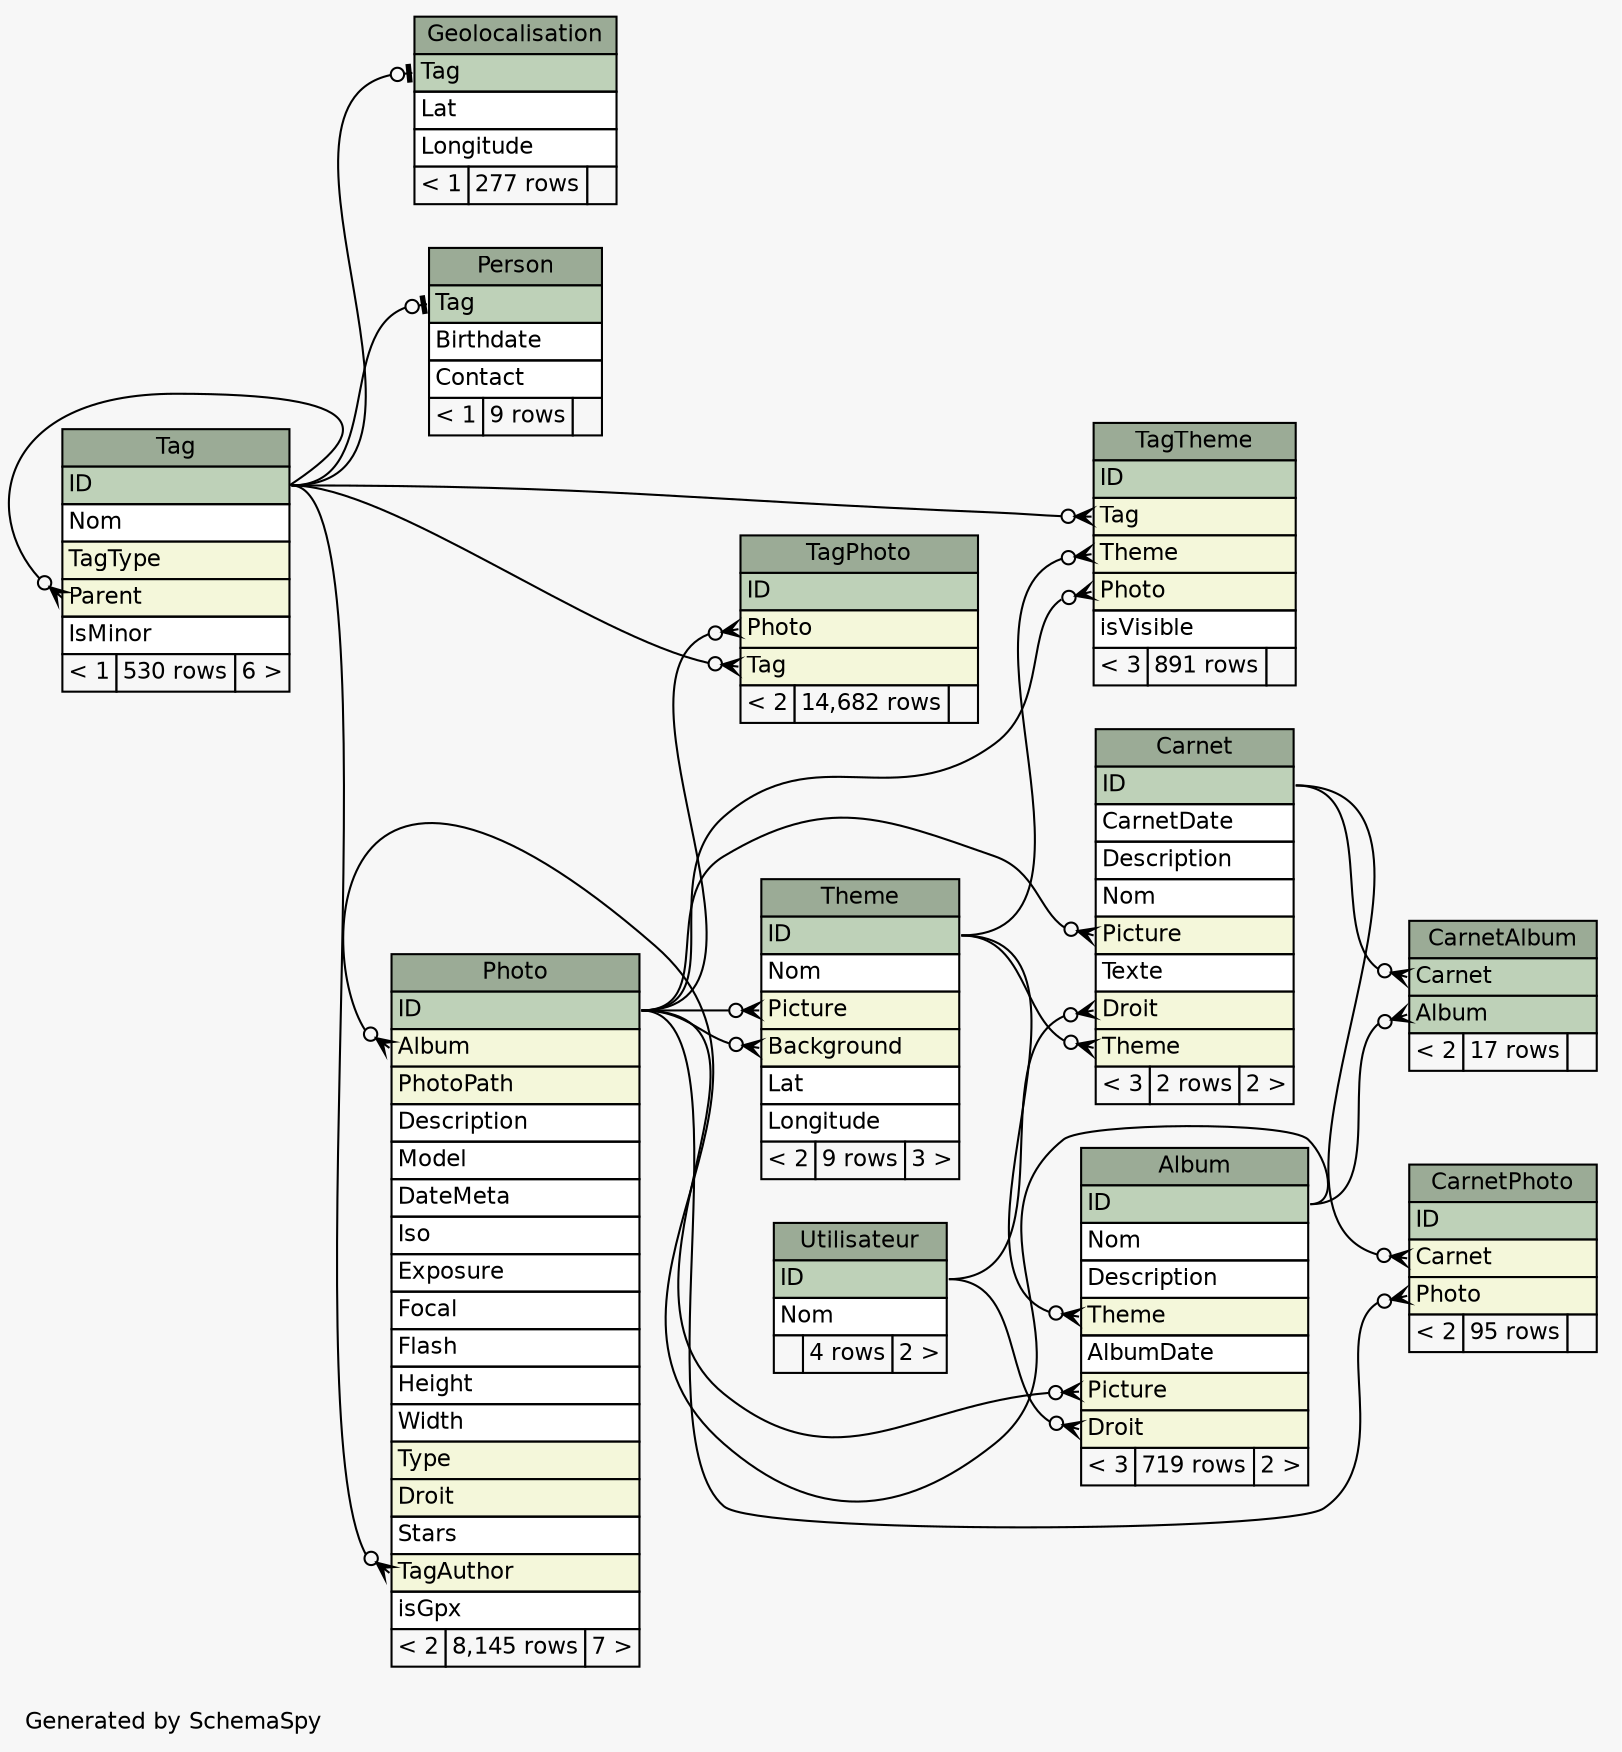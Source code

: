 // dot 2.28.0 on Linux 3.6.3-1-ARCH
// SchemaSpy rev 590
digraph "largeRelationshipsDiagram" {
  graph [
    rankdir="RL"
    bgcolor="#f7f7f7"
    label="\nGenerated by SchemaSpy"
    labeljust="l"
    nodesep="0.18"
    ranksep="0.46"
    fontname="Helvetica"
    fontsize="11"
  ];
  node [
    fontname="Helvetica"
    fontsize="11"
    shape="plaintext"
  ];
  edge [
    arrowsize="0.8"
  ];
  "Album" [
    label=<
    <TABLE BORDER="0" CELLBORDER="1" CELLSPACING="0" BGCOLOR="#ffffff">
      <TR><TD COLSPAN="3" BGCOLOR="#9bab96" ALIGN="CENTER">Album</TD></TR>
      <TR><TD PORT="ID" COLSPAN="3" BGCOLOR="#bed1b8" ALIGN="LEFT">ID</TD></TR>
      <TR><TD PORT="Nom" COLSPAN="3" ALIGN="LEFT">Nom</TD></TR>
      <TR><TD PORT="Description" COLSPAN="3" ALIGN="LEFT">Description</TD></TR>
      <TR><TD PORT="Theme" COLSPAN="3" BGCOLOR="#f4f7da" ALIGN="LEFT">Theme</TD></TR>
      <TR><TD PORT="AlbumDate" COLSPAN="3" ALIGN="LEFT">AlbumDate</TD></TR>
      <TR><TD PORT="Picture" COLSPAN="3" BGCOLOR="#f4f7da" ALIGN="LEFT">Picture</TD></TR>
      <TR><TD PORT="Droit" COLSPAN="3" BGCOLOR="#f4f7da" ALIGN="LEFT">Droit</TD></TR>
      <TR><TD ALIGN="LEFT" BGCOLOR="#f7f7f7">&lt; 3</TD><TD ALIGN="RIGHT" BGCOLOR="#f7f7f7">719 rows</TD><TD ALIGN="RIGHT" BGCOLOR="#f7f7f7">2 &gt;</TD></TR>
    </TABLE>>
    URL="tables/Album.html"
    tooltip="Album"
  ];
  "Carnet" [
    label=<
    <TABLE BORDER="0" CELLBORDER="1" CELLSPACING="0" BGCOLOR="#ffffff">
      <TR><TD COLSPAN="3" BGCOLOR="#9bab96" ALIGN="CENTER">Carnet</TD></TR>
      <TR><TD PORT="ID" COLSPAN="3" BGCOLOR="#bed1b8" ALIGN="LEFT">ID</TD></TR>
      <TR><TD PORT="CarnetDate" COLSPAN="3" ALIGN="LEFT">CarnetDate</TD></TR>
      <TR><TD PORT="Description" COLSPAN="3" ALIGN="LEFT">Description</TD></TR>
      <TR><TD PORT="Nom" COLSPAN="3" ALIGN="LEFT">Nom</TD></TR>
      <TR><TD PORT="Picture" COLSPAN="3" BGCOLOR="#f4f7da" ALIGN="LEFT">Picture</TD></TR>
      <TR><TD PORT="Texte" COLSPAN="3" ALIGN="LEFT">Texte</TD></TR>
      <TR><TD PORT="Droit" COLSPAN="3" BGCOLOR="#f4f7da" ALIGN="LEFT">Droit</TD></TR>
      <TR><TD PORT="Theme" COLSPAN="3" BGCOLOR="#f4f7da" ALIGN="LEFT">Theme</TD></TR>
      <TR><TD ALIGN="LEFT" BGCOLOR="#f7f7f7">&lt; 3</TD><TD ALIGN="RIGHT" BGCOLOR="#f7f7f7">2 rows</TD><TD ALIGN="RIGHT" BGCOLOR="#f7f7f7">2 &gt;</TD></TR>
    </TABLE>>
    URL="tables/Carnet.html"
    tooltip="Carnet"
  ];
  "CarnetAlbum" [
    label=<
    <TABLE BORDER="0" CELLBORDER="1" CELLSPACING="0" BGCOLOR="#ffffff">
      <TR><TD COLSPAN="3" BGCOLOR="#9bab96" ALIGN="CENTER">CarnetAlbum</TD></TR>
      <TR><TD PORT="Carnet" COLSPAN="3" BGCOLOR="#bed1b8" ALIGN="LEFT">Carnet</TD></TR>
      <TR><TD PORT="Album" COLSPAN="3" BGCOLOR="#bed1b8" ALIGN="LEFT">Album</TD></TR>
      <TR><TD ALIGN="LEFT" BGCOLOR="#f7f7f7">&lt; 2</TD><TD ALIGN="RIGHT" BGCOLOR="#f7f7f7">17 rows</TD><TD ALIGN="RIGHT" BGCOLOR="#f7f7f7">  </TD></TR>
    </TABLE>>
    URL="tables/CarnetAlbum.html"
    tooltip="CarnetAlbum"
  ];
  "CarnetPhoto" [
    label=<
    <TABLE BORDER="0" CELLBORDER="1" CELLSPACING="0" BGCOLOR="#ffffff">
      <TR><TD COLSPAN="3" BGCOLOR="#9bab96" ALIGN="CENTER">CarnetPhoto</TD></TR>
      <TR><TD PORT="ID" COLSPAN="3" BGCOLOR="#bed1b8" ALIGN="LEFT">ID</TD></TR>
      <TR><TD PORT="Carnet" COLSPAN="3" BGCOLOR="#f4f7da" ALIGN="LEFT">Carnet</TD></TR>
      <TR><TD PORT="Photo" COLSPAN="3" BGCOLOR="#f4f7da" ALIGN="LEFT">Photo</TD></TR>
      <TR><TD ALIGN="LEFT" BGCOLOR="#f7f7f7">&lt; 2</TD><TD ALIGN="RIGHT" BGCOLOR="#f7f7f7">95 rows</TD><TD ALIGN="RIGHT" BGCOLOR="#f7f7f7">  </TD></TR>
    </TABLE>>
    URL="tables/CarnetPhoto.html"
    tooltip="CarnetPhoto"
  ];
  "Geolocalisation" [
    label=<
    <TABLE BORDER="0" CELLBORDER="1" CELLSPACING="0" BGCOLOR="#ffffff">
      <TR><TD COLSPAN="3" BGCOLOR="#9bab96" ALIGN="CENTER">Geolocalisation</TD></TR>
      <TR><TD PORT="Tag" COLSPAN="3" BGCOLOR="#bed1b8" ALIGN="LEFT">Tag</TD></TR>
      <TR><TD PORT="Lat" COLSPAN="3" ALIGN="LEFT">Lat</TD></TR>
      <TR><TD PORT="Longitude" COLSPAN="3" ALIGN="LEFT">Longitude</TD></TR>
      <TR><TD ALIGN="LEFT" BGCOLOR="#f7f7f7">&lt; 1</TD><TD ALIGN="RIGHT" BGCOLOR="#f7f7f7">277 rows</TD><TD ALIGN="RIGHT" BGCOLOR="#f7f7f7">  </TD></TR>
    </TABLE>>
    URL="tables/Geolocalisation.html"
    tooltip="Geolocalisation"
  ];
  "Person" [
    label=<
    <TABLE BORDER="0" CELLBORDER="1" CELLSPACING="0" BGCOLOR="#ffffff">
      <TR><TD COLSPAN="3" BGCOLOR="#9bab96" ALIGN="CENTER">Person</TD></TR>
      <TR><TD PORT="Tag" COLSPAN="3" BGCOLOR="#bed1b8" ALIGN="LEFT">Tag</TD></TR>
      <TR><TD PORT="Birthdate" COLSPAN="3" ALIGN="LEFT">Birthdate</TD></TR>
      <TR><TD PORT="Contact" COLSPAN="3" ALIGN="LEFT">Contact</TD></TR>
      <TR><TD ALIGN="LEFT" BGCOLOR="#f7f7f7">&lt; 1</TD><TD ALIGN="RIGHT" BGCOLOR="#f7f7f7">9 rows</TD><TD ALIGN="RIGHT" BGCOLOR="#f7f7f7">  </TD></TR>
    </TABLE>>
    URL="tables/Person.html"
    tooltip="Person"
  ];
  "Photo" [
    label=<
    <TABLE BORDER="0" CELLBORDER="1" CELLSPACING="0" BGCOLOR="#ffffff">
      <TR><TD COLSPAN="3" BGCOLOR="#9bab96" ALIGN="CENTER">Photo</TD></TR>
      <TR><TD PORT="ID" COLSPAN="3" BGCOLOR="#bed1b8" ALIGN="LEFT">ID</TD></TR>
      <TR><TD PORT="Album" COLSPAN="3" BGCOLOR="#f4f7da" ALIGN="LEFT">Album</TD></TR>
      <TR><TD PORT="PhotoPath" COLSPAN="3" BGCOLOR="#f4f7da" ALIGN="LEFT">PhotoPath</TD></TR>
      <TR><TD PORT="Description" COLSPAN="3" ALIGN="LEFT">Description</TD></TR>
      <TR><TD PORT="Model" COLSPAN="3" ALIGN="LEFT">Model</TD></TR>
      <TR><TD PORT="DateMeta" COLSPAN="3" ALIGN="LEFT">DateMeta</TD></TR>
      <TR><TD PORT="Iso" COLSPAN="3" ALIGN="LEFT">Iso</TD></TR>
      <TR><TD PORT="Exposure" COLSPAN="3" ALIGN="LEFT">Exposure</TD></TR>
      <TR><TD PORT="Focal" COLSPAN="3" ALIGN="LEFT">Focal</TD></TR>
      <TR><TD PORT="Flash" COLSPAN="3" ALIGN="LEFT">Flash</TD></TR>
      <TR><TD PORT="Height" COLSPAN="3" ALIGN="LEFT">Height</TD></TR>
      <TR><TD PORT="Width" COLSPAN="3" ALIGN="LEFT">Width</TD></TR>
      <TR><TD PORT="Type" COLSPAN="3" BGCOLOR="#f4f7da" ALIGN="LEFT">Type</TD></TR>
      <TR><TD PORT="Droit" COLSPAN="3" BGCOLOR="#f4f7da" ALIGN="LEFT">Droit</TD></TR>
      <TR><TD PORT="Stars" COLSPAN="3" ALIGN="LEFT">Stars</TD></TR>
      <TR><TD PORT="TagAuthor" COLSPAN="3" BGCOLOR="#f4f7da" ALIGN="LEFT">TagAuthor</TD></TR>
      <TR><TD PORT="isGpx" COLSPAN="3" ALIGN="LEFT">isGpx</TD></TR>
      <TR><TD ALIGN="LEFT" BGCOLOR="#f7f7f7">&lt; 2</TD><TD ALIGN="RIGHT" BGCOLOR="#f7f7f7">8,145 rows</TD><TD ALIGN="RIGHT" BGCOLOR="#f7f7f7">7 &gt;</TD></TR>
    </TABLE>>
    URL="tables/Photo.html"
    tooltip="Photo"
  ];
  "Tag" [
    label=<
    <TABLE BORDER="0" CELLBORDER="1" CELLSPACING="0" BGCOLOR="#ffffff">
      <TR><TD COLSPAN="3" BGCOLOR="#9bab96" ALIGN="CENTER">Tag</TD></TR>
      <TR><TD PORT="ID" COLSPAN="3" BGCOLOR="#bed1b8" ALIGN="LEFT">ID</TD></TR>
      <TR><TD PORT="Nom" COLSPAN="3" ALIGN="LEFT">Nom</TD></TR>
      <TR><TD PORT="TagType" COLSPAN="3" BGCOLOR="#f4f7da" ALIGN="LEFT">TagType</TD></TR>
      <TR><TD PORT="Parent" COLSPAN="3" BGCOLOR="#f4f7da" ALIGN="LEFT">Parent</TD></TR>
      <TR><TD PORT="IsMinor" COLSPAN="3" ALIGN="LEFT">IsMinor</TD></TR>
      <TR><TD ALIGN="LEFT" BGCOLOR="#f7f7f7">&lt; 1</TD><TD ALIGN="RIGHT" BGCOLOR="#f7f7f7">530 rows</TD><TD ALIGN="RIGHT" BGCOLOR="#f7f7f7">6 &gt;</TD></TR>
    </TABLE>>
    URL="tables/Tag.html"
    tooltip="Tag"
  ];
  "TagPhoto" [
    label=<
    <TABLE BORDER="0" CELLBORDER="1" CELLSPACING="0" BGCOLOR="#ffffff">
      <TR><TD COLSPAN="3" BGCOLOR="#9bab96" ALIGN="CENTER">TagPhoto</TD></TR>
      <TR><TD PORT="ID" COLSPAN="3" BGCOLOR="#bed1b8" ALIGN="LEFT">ID</TD></TR>
      <TR><TD PORT="Photo" COLSPAN="3" BGCOLOR="#f4f7da" ALIGN="LEFT">Photo</TD></TR>
      <TR><TD PORT="Tag" COLSPAN="3" BGCOLOR="#f4f7da" ALIGN="LEFT">Tag</TD></TR>
      <TR><TD ALIGN="LEFT" BGCOLOR="#f7f7f7">&lt; 2</TD><TD ALIGN="RIGHT" BGCOLOR="#f7f7f7">14,682 rows</TD><TD ALIGN="RIGHT" BGCOLOR="#f7f7f7">  </TD></TR>
    </TABLE>>
    URL="tables/TagPhoto.html"
    tooltip="TagPhoto"
  ];
  "TagTheme" [
    label=<
    <TABLE BORDER="0" CELLBORDER="1" CELLSPACING="0" BGCOLOR="#ffffff">
      <TR><TD COLSPAN="3" BGCOLOR="#9bab96" ALIGN="CENTER">TagTheme</TD></TR>
      <TR><TD PORT="ID" COLSPAN="3" BGCOLOR="#bed1b8" ALIGN="LEFT">ID</TD></TR>
      <TR><TD PORT="Tag" COLSPAN="3" BGCOLOR="#f4f7da" ALIGN="LEFT">Tag</TD></TR>
      <TR><TD PORT="Theme" COLSPAN="3" BGCOLOR="#f4f7da" ALIGN="LEFT">Theme</TD></TR>
      <TR><TD PORT="Photo" COLSPAN="3" BGCOLOR="#f4f7da" ALIGN="LEFT">Photo</TD></TR>
      <TR><TD PORT="isVisible" COLSPAN="3" ALIGN="LEFT">isVisible</TD></TR>
      <TR><TD ALIGN="LEFT" BGCOLOR="#f7f7f7">&lt; 3</TD><TD ALIGN="RIGHT" BGCOLOR="#f7f7f7">891 rows</TD><TD ALIGN="RIGHT" BGCOLOR="#f7f7f7">  </TD></TR>
    </TABLE>>
    URL="tables/TagTheme.html"
    tooltip="TagTheme"
  ];
  "Theme" [
    label=<
    <TABLE BORDER="0" CELLBORDER="1" CELLSPACING="0" BGCOLOR="#ffffff">
      <TR><TD COLSPAN="3" BGCOLOR="#9bab96" ALIGN="CENTER">Theme</TD></TR>
      <TR><TD PORT="ID" COLSPAN="3" BGCOLOR="#bed1b8" ALIGN="LEFT">ID</TD></TR>
      <TR><TD PORT="Nom" COLSPAN="3" ALIGN="LEFT">Nom</TD></TR>
      <TR><TD PORT="Picture" COLSPAN="3" BGCOLOR="#f4f7da" ALIGN="LEFT">Picture</TD></TR>
      <TR><TD PORT="Background" COLSPAN="3" BGCOLOR="#f4f7da" ALIGN="LEFT">Background</TD></TR>
      <TR><TD PORT="Lat" COLSPAN="3" ALIGN="LEFT">Lat</TD></TR>
      <TR><TD PORT="Longitude" COLSPAN="3" ALIGN="LEFT">Longitude</TD></TR>
      <TR><TD ALIGN="LEFT" BGCOLOR="#f7f7f7">&lt; 2</TD><TD ALIGN="RIGHT" BGCOLOR="#f7f7f7">9 rows</TD><TD ALIGN="RIGHT" BGCOLOR="#f7f7f7">3 &gt;</TD></TR>
    </TABLE>>
    URL="tables/Theme.html"
    tooltip="Theme"
  ];
  "Utilisateur" [
    label=<
    <TABLE BORDER="0" CELLBORDER="1" CELLSPACING="0" BGCOLOR="#ffffff">
      <TR><TD COLSPAN="3" BGCOLOR="#9bab96" ALIGN="CENTER">Utilisateur</TD></TR>
      <TR><TD PORT="ID" COLSPAN="3" BGCOLOR="#bed1b8" ALIGN="LEFT">ID</TD></TR>
      <TR><TD PORT="Nom" COLSPAN="3" ALIGN="LEFT">Nom</TD></TR>
      <TR><TD ALIGN="LEFT" BGCOLOR="#f7f7f7">  </TD><TD ALIGN="RIGHT" BGCOLOR="#f7f7f7">4 rows</TD><TD ALIGN="RIGHT" BGCOLOR="#f7f7f7">2 &gt;</TD></TR>
    </TABLE>>
    URL="tables/Utilisateur.html"
    tooltip="Utilisateur"
  ];
  "Album":"Droit":w -> "Utilisateur":"ID":e [arrowhead=none dir=back arrowtail=crowodot];
  "Album":"Picture":w -> "Photo":"ID":e [arrowhead=none dir=back arrowtail=crowodot];
  "Album":"Theme":w -> "Theme":"ID":e [arrowhead=none dir=back arrowtail=crowodot];
  "Carnet":"Droit":w -> "Utilisateur":"ID":e [arrowhead=none dir=back arrowtail=crowodot];
  "Carnet":"Picture":w -> "Photo":"ID":e [arrowhead=none dir=back arrowtail=crowodot];
  "Carnet":"Theme":w -> "Theme":"ID":e [arrowhead=none dir=back arrowtail=crowodot];
  "CarnetAlbum":"Album":w -> "Album":"ID":e [arrowhead=none dir=back arrowtail=crowodot];
  "CarnetAlbum":"Carnet":w -> "Carnet":"ID":e [arrowhead=none dir=back arrowtail=crowodot];
  "CarnetPhoto":"Carnet":w -> "Carnet":"ID":e [arrowhead=none dir=back arrowtail=crowodot];
  "CarnetPhoto":"Photo":w -> "Photo":"ID":e [arrowhead=none dir=back arrowtail=crowodot];
  "Geolocalisation":"Tag":w -> "Tag":"ID":e [arrowhead=none dir=back arrowtail=teeodot];
  "Person":"Tag":w -> "Tag":"ID":e [arrowhead=none dir=back arrowtail=teeodot];
  "Photo":"Album":w -> "Album":"ID":e [arrowhead=none dir=back arrowtail=crowodot];
  "Photo":"TagAuthor":w -> "Tag":"ID":e [arrowhead=none dir=back arrowtail=crowodot];
  "Tag":"Parent":w -> "Tag":"ID":e [arrowhead=none dir=back arrowtail=crowodot];
  "TagPhoto":"Photo":w -> "Photo":"ID":e [arrowhead=none dir=back arrowtail=crowodot];
  "TagPhoto":"Tag":w -> "Tag":"ID":e [arrowhead=none dir=back arrowtail=crowodot];
  "TagTheme":"Photo":w -> "Photo":"ID":e [arrowhead=none dir=back arrowtail=crowodot];
  "TagTheme":"Tag":w -> "Tag":"ID":e [arrowhead=none dir=back arrowtail=crowodot];
  "TagTheme":"Theme":w -> "Theme":"ID":e [arrowhead=none dir=back arrowtail=crowodot];
  "Theme":"Background":w -> "Photo":"ID":e [arrowhead=none dir=back arrowtail=crowodot];
  "Theme":"Picture":w -> "Photo":"ID":e [arrowhead=none dir=back arrowtail=crowodot];
}
